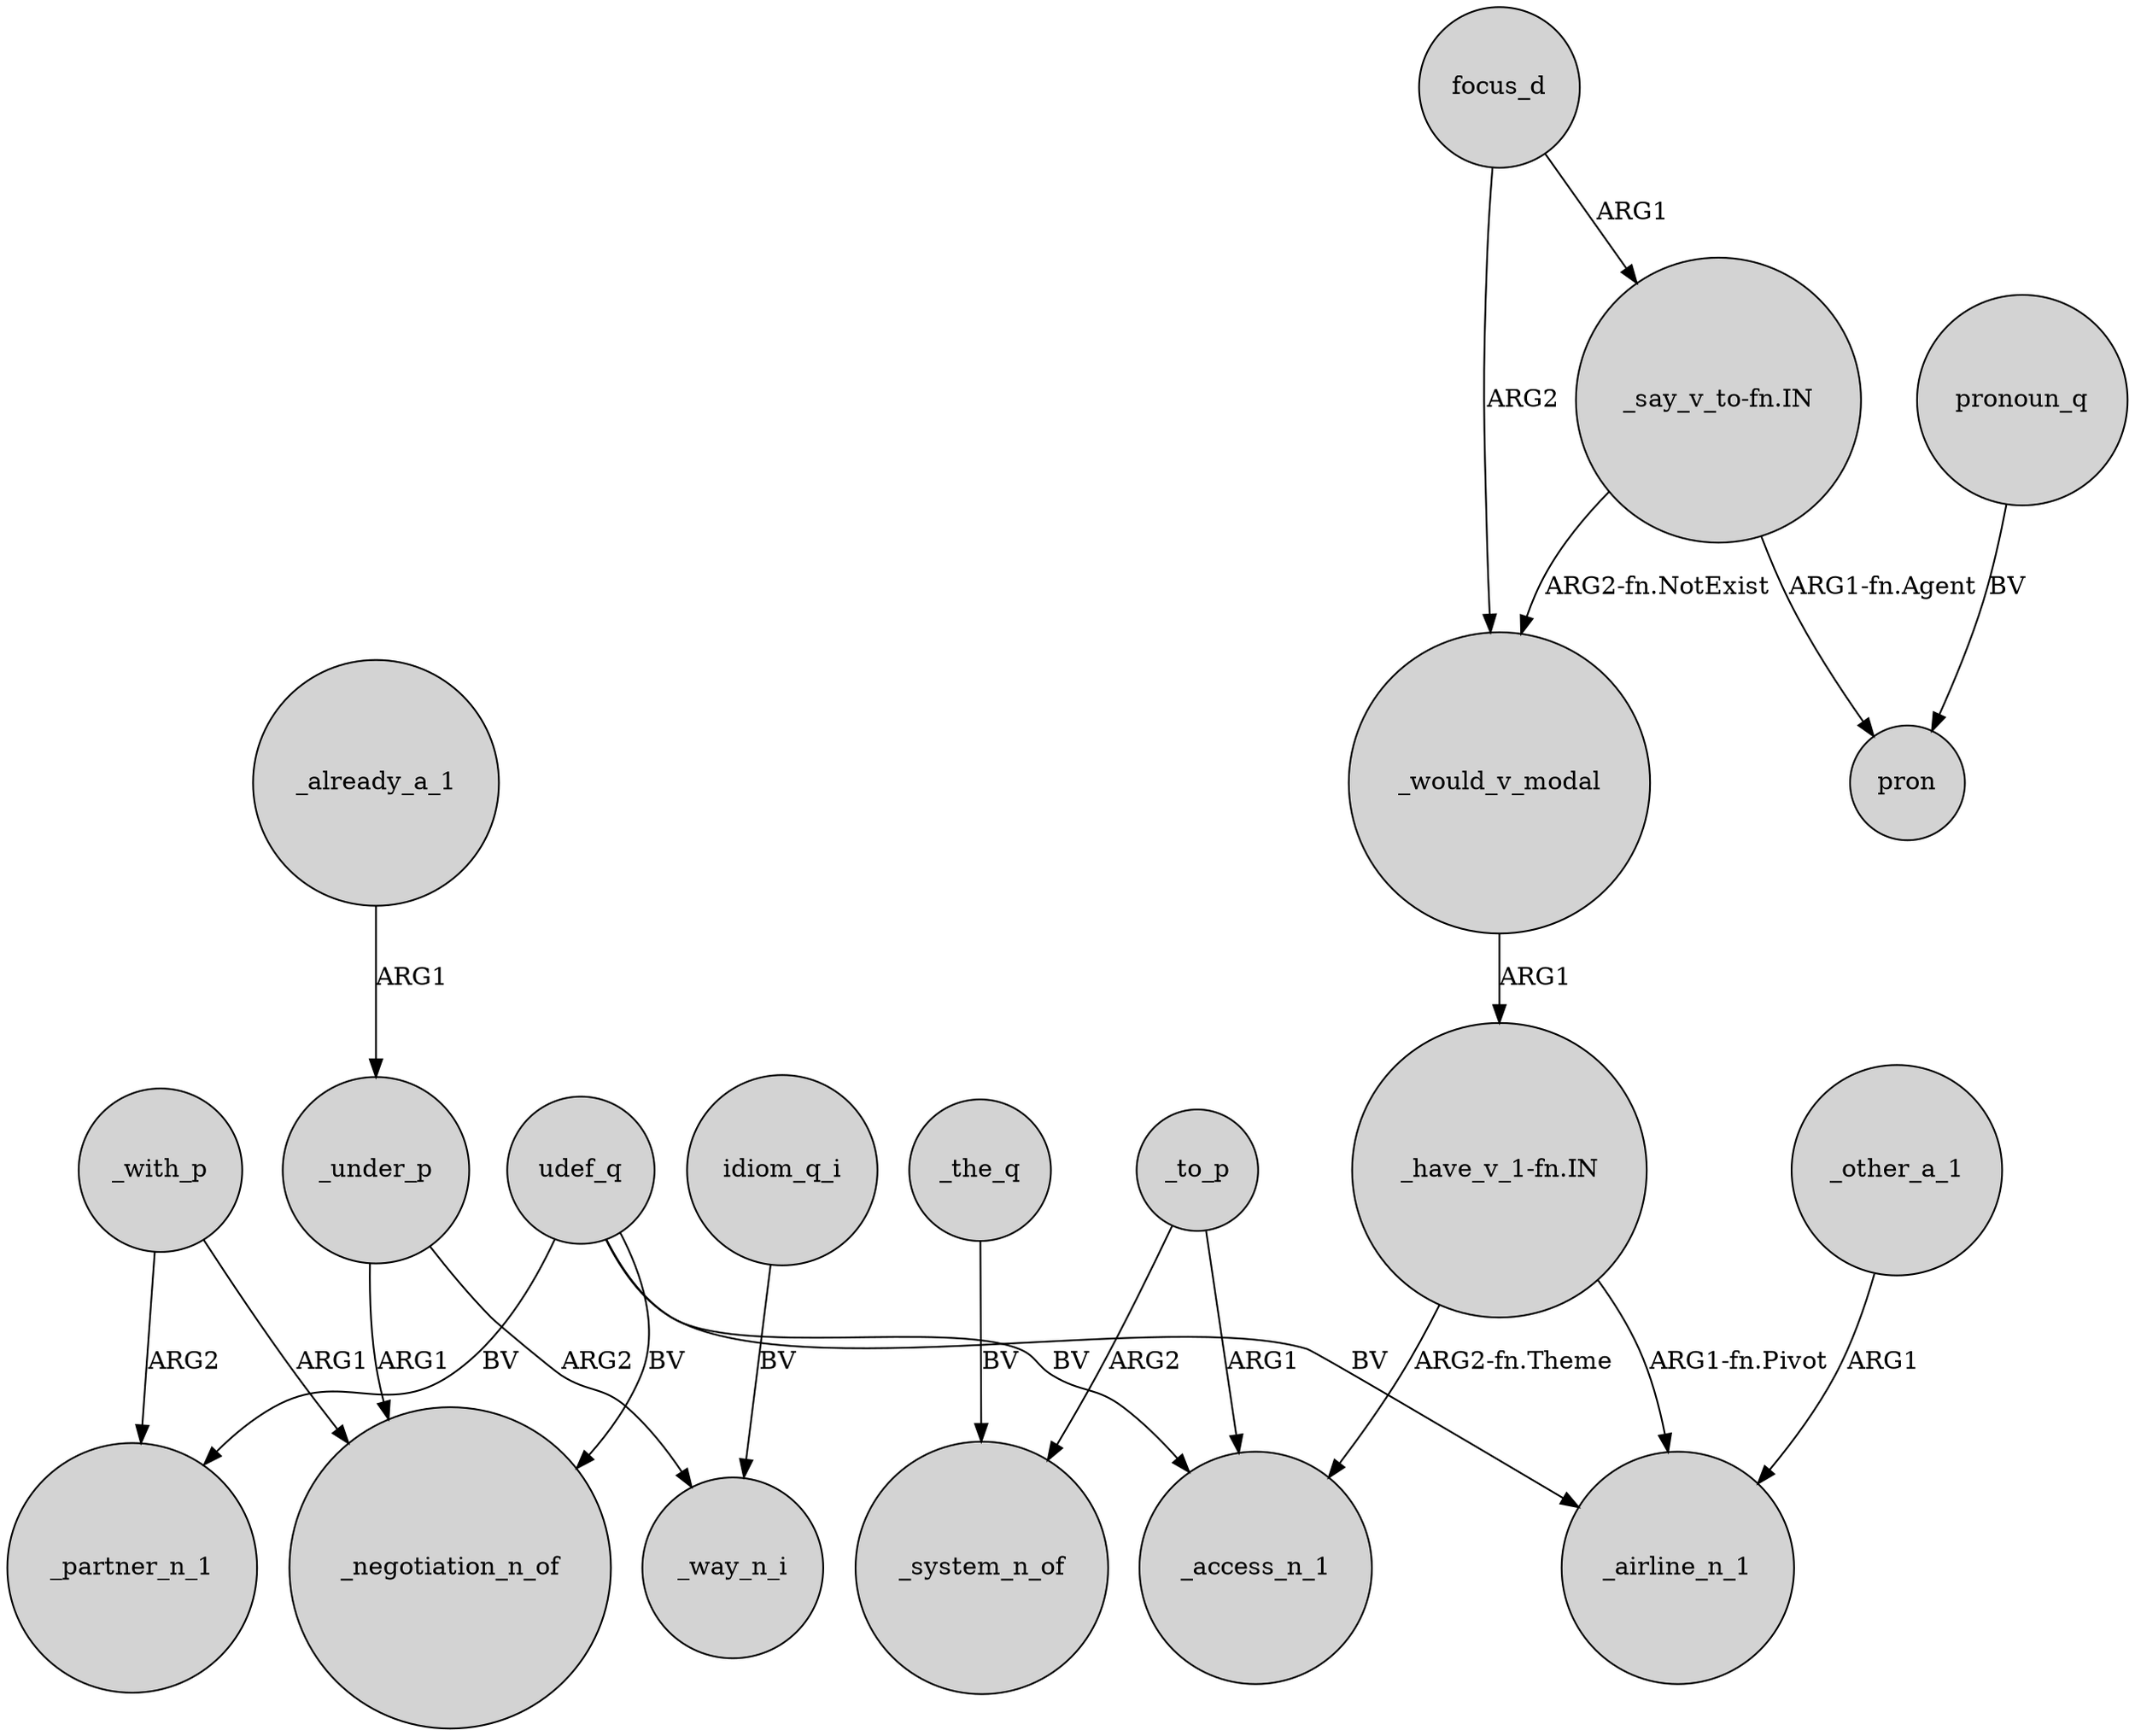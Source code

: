 digraph {
	node [shape=circle style=filled]
	udef_q -> _negotiation_n_of [label=BV]
	focus_d -> _would_v_modal [label=ARG2]
	_with_p -> _negotiation_n_of [label=ARG1]
	_to_p -> _system_n_of [label=ARG2]
	udef_q -> _partner_n_1 [label=BV]
	"_have_v_1-fn.IN" -> _access_n_1 [label="ARG2-fn.Theme"]
	"_say_v_to-fn.IN" -> _would_v_modal [label="ARG2-fn.NotExist"]
	udef_q -> _access_n_1 [label=BV]
	pronoun_q -> pron [label=BV]
	"_have_v_1-fn.IN" -> _airline_n_1 [label="ARG1-fn.Pivot"]
	_to_p -> _access_n_1 [label=ARG1]
	_would_v_modal -> "_have_v_1-fn.IN" [label=ARG1]
	_other_a_1 -> _airline_n_1 [label=ARG1]
	_with_p -> _partner_n_1 [label=ARG2]
	"_say_v_to-fn.IN" -> pron [label="ARG1-fn.Agent"]
	_already_a_1 -> _under_p [label=ARG1]
	_under_p -> _way_n_i [label=ARG2]
	idiom_q_i -> _way_n_i [label=BV]
	_the_q -> _system_n_of [label=BV]
	udef_q -> _airline_n_1 [label=BV]
	_under_p -> _negotiation_n_of [label=ARG1]
	focus_d -> "_say_v_to-fn.IN" [label=ARG1]
}
